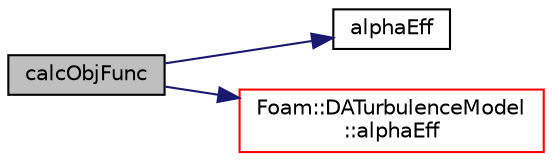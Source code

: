 digraph "calcObjFunc"
{
  bgcolor="transparent";
  edge [fontname="Helvetica",fontsize="10",labelfontname="Helvetica",labelfontsize="10"];
  node [fontname="Helvetica",fontsize="10",shape=record];
  rankdir="LR";
  Node13 [label="calcObjFunc",height=0.2,width=0.4,color="black", fillcolor="grey75", style="filled", fontcolor="black"];
  Node13 -> Node14 [color="midnightblue",fontsize="10",style="solid",fontname="Helvetica"];
  Node14 [label="alphaEff",height=0.2,width=0.4,color="black",URL="$TEqnSimpleT_8H.html#ad145252fff6dd3b727ad3f1641750383"];
  Node13 -> Node15 [color="midnightblue",fontsize="10",style="solid",fontname="Helvetica"];
  Node15 [label="Foam::DATurbulenceModel\l::alphaEff",height=0.2,width=0.4,color="red",URL="$classFoam_1_1DATurbulenceModel.html#ae11089a7a308de0e24d8fe63f7a579f9",tooltip="return effective thermal diffusivity "];
}
